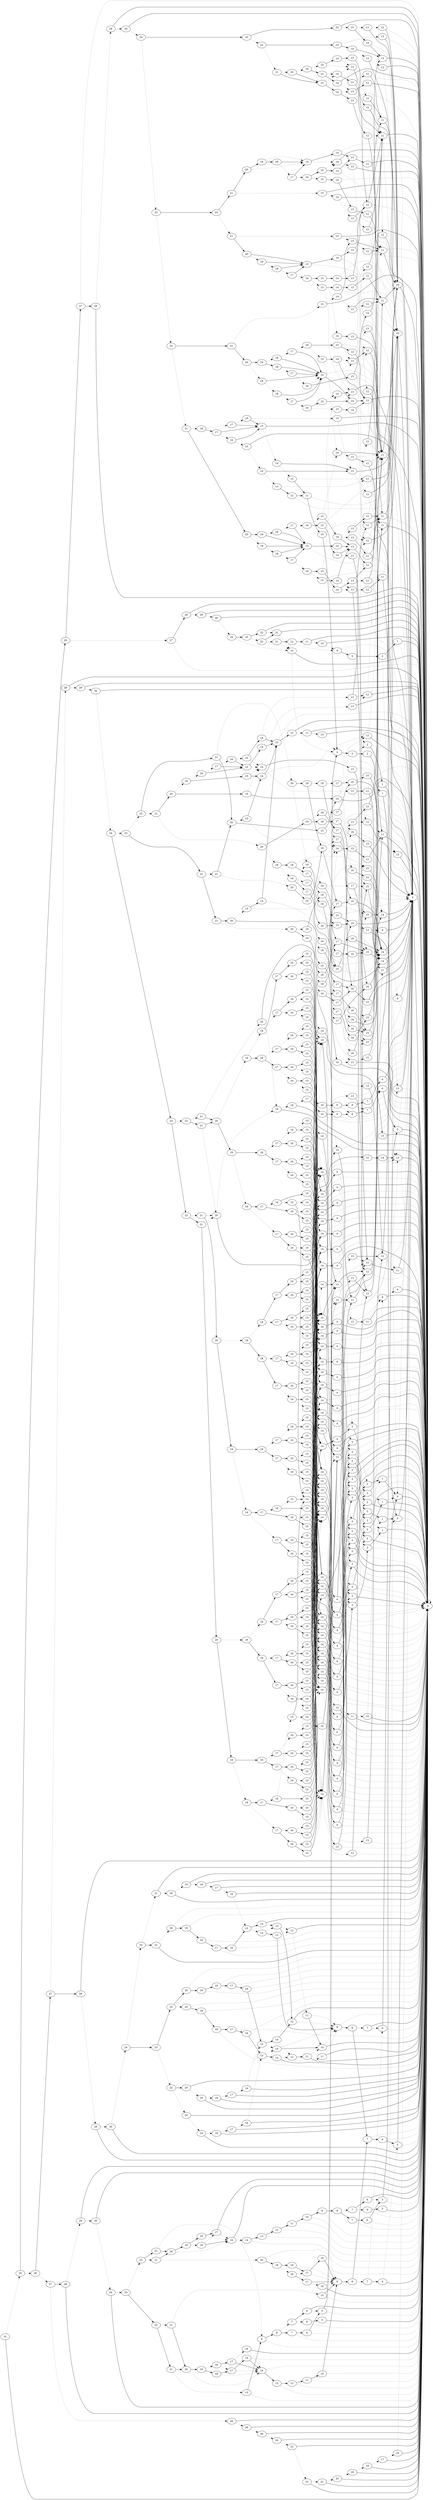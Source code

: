 strict digraph take {
rankdir="LR";
0 [label="0"]
0 -> 0 [style=dotted];
0 -> 0 [style=filled];
1 [label="0"]
1 -> 0 [style=dotted];
1 -> 0 [style=filled];
2 [label="16"]
2 -> 1 [style=dotted];
2 -> 0 [style=filled];
3 [label="17"]
3 -> 2 [style=dotted];
3 -> 0 [style=filled];
4 [label="18"]
4 -> 3 [style=dotted];
4 -> 0 [style=filled];
5 [label="19"]
5 -> 4 [style=dotted];
5 -> 0 [style=filled];
6 [label="20"]
6 -> 5 [style=dotted];
6 -> 0 [style=filled];
7 [label="21"]
7 -> 6 [style=dotted];
7 -> 0 [style=filled];
8 [label="22"]
8 -> 7 [style=dotted];
8 -> 0 [style=filled];
9 [label="23"]
9 -> 8 [style=dotted];
9 -> 0 [style=filled];
10 [label="24"]
10 -> 9 [style=dotted];
10 -> 0 [style=filled];
11 [label="30"]
11 -> 10 [style=dotted];
11 -> 0 [style=filled];
12 [label="29"]
12 -> 11 [style=dotted];
12 -> 0 [style=filled];
13 [label="28"]
13 -> 12 [style=dotted];
13 -> 0 [style=filled];
14 [label="5"]
14 -> 1 [style=dotted];
14 -> 0 [style=filled];
15 [label="6"]
15 -> 0 [style=dotted];
15 -> 14 [style=filled];
16 [label="5"]
16 -> 0 [style=dotted];
16 -> 1 [style=filled];
17 [label="6"]
17 -> 16 [style=dotted];
17 -> 0 [style=filled];
18 [label="7"]
18 -> 15 [style=dotted];
18 -> 17 [style=filled];
19 [label="6"]
19 -> 0 [style=dotted];
19 -> 16 [style=filled];
20 [label="7"]
20 -> 0 [style=dotted];
20 -> 19 [style=filled];
21 [label="8"]
21 -> 18 [style=dotted];
21 -> 20 [style=filled];
22 [label="9"]
22 -> 0 [style=dotted];
22 -> 21 [style=filled];
23 [label="16"]
23 -> 0 [style=dotted];
23 -> 22 [style=filled];
24 [label="17"]
24 -> 22 [style=dotted];
24 -> 23 [style=filled];
25 [label="16"]
25 -> 22 [style=dotted];
25 -> 0 [style=filled];
26 [label="17"]
26 -> 25 [style=dotted];
26 -> 22 [style=filled];
27 [label="18"]
27 -> 24 [style=dotted];
27 -> 26 [style=filled];
28 [label="18"]
28 -> 22 [style=dotted];
28 -> 24 [style=filled];
29 [label="19"]
29 -> 27 [style=dotted];
29 -> 28 [style=filled];
30 [label="20"]
30 -> 22 [style=dotted];
30 -> 29 [style=filled];
31 [label="0"]
31 -> 1 [style=dotted];
31 -> 0 [style=filled];
32 [label="5"]
32 -> 31 [style=dotted];
32 -> 0 [style=filled];
33 [label="6"]
33 -> 0 [style=dotted];
33 -> 32 [style=filled];
34 [label="5"]
34 -> 0 [style=dotted];
34 -> 31 [style=filled];
35 [label="6"]
35 -> 34 [style=dotted];
35 -> 0 [style=filled];
36 [label="7"]
36 -> 33 [style=dotted];
36 -> 35 [style=filled];
37 [label="6"]
37 -> 0 [style=dotted];
37 -> 34 [style=filled];
38 [label="7"]
38 -> 0 [style=dotted];
38 -> 37 [style=filled];
39 [label="8"]
39 -> 36 [style=dotted];
39 -> 38 [style=filled];
40 [label="9"]
40 -> 0 [style=dotted];
40 -> 39 [style=filled];
41 [label="10"]
41 -> 0 [style=dotted];
41 -> 40 [style=filled];
42 [label="11"]
42 -> 0 [style=dotted];
42 -> 41 [style=filled];
43 [label="12"]
43 -> 0 [style=dotted];
43 -> 42 [style=filled];
44 [label="13"]
44 -> 0 [style=dotted];
44 -> 43 [style=filled];
45 [label="14"]
45 -> 0 [style=dotted];
45 -> 44 [style=filled];
46 [label="16"]
46 -> 45 [style=dotted];
46 -> 0 [style=filled];
47 [label="17"]
47 -> 46 [style=dotted];
47 -> 0 [style=filled];
48 [label="18"]
48 -> 47 [style=dotted];
48 -> 46 [style=filled];
49 [label="18"]
49 -> 46 [style=dotted];
49 -> 47 [style=filled];
50 [label="19"]
50 -> 48 [style=dotted];
50 -> 49 [style=filled];
51 [label="20"]
51 -> 46 [style=dotted];
51 -> 50 [style=filled];
52 [label="21"]
52 -> 30 [style=dotted];
52 -> 51 [style=filled];
53 [label="0"]
53 -> 0 [style=dotted];
53 -> 1 [style=filled];
54 [label="1"]
54 -> 1 [style=dotted];
54 -> 53 [style=filled];
55 [label="1"]
55 -> 31 [style=dotted];
55 -> 1 [style=filled];
56 [label="2"]
56 -> 54 [style=dotted];
56 -> 55 [style=filled];
57 [label="2"]
57 -> 1 [style=dotted];
57 -> 54 [style=filled];
58 [label="3"]
58 -> 56 [style=dotted];
58 -> 57 [style=filled];
59 [label="4"]
59 -> 1 [style=dotted];
59 -> 58 [style=filled];
60 [label="5"]
60 -> 59 [style=dotted];
60 -> 0 [style=filled];
61 [label="6"]
61 -> 0 [style=dotted];
61 -> 60 [style=filled];
62 [label="5"]
62 -> 0 [style=dotted];
62 -> 59 [style=filled];
63 [label="6"]
63 -> 62 [style=dotted];
63 -> 0 [style=filled];
64 [label="7"]
64 -> 61 [style=dotted];
64 -> 63 [style=filled];
65 [label="6"]
65 -> 0 [style=dotted];
65 -> 62 [style=filled];
66 [label="7"]
66 -> 0 [style=dotted];
66 -> 65 [style=filled];
67 [label="8"]
67 -> 64 [style=dotted];
67 -> 66 [style=filled];
68 [label="9"]
68 -> 0 [style=dotted];
68 -> 67 [style=filled];
69 [label="21"]
69 -> 68 [style=dotted];
69 -> 51 [style=filled];
70 [label="22"]
70 -> 52 [style=dotted];
70 -> 69 [style=filled];
71 [label="15"]
71 -> 0 [style=dotted];
71 -> 22 [style=filled];
72 [label="10"]
72 -> 0 [style=dotted];
72 -> 22 [style=filled];
73 [label="11"]
73 -> 0 [style=dotted];
73 -> 72 [style=filled];
74 [label="12"]
74 -> 0 [style=dotted];
74 -> 73 [style=filled];
75 [label="13"]
75 -> 0 [style=dotted];
75 -> 74 [style=filled];
76 [label="14"]
76 -> 0 [style=dotted];
76 -> 75 [style=filled];
77 [label="16"]
77 -> 0 [style=dotted];
77 -> 76 [style=filled];
78 [label="17"]
78 -> 76 [style=dotted];
78 -> 77 [style=filled];
79 [label="16"]
79 -> 76 [style=dotted];
79 -> 0 [style=filled];
80 [label="17"]
80 -> 79 [style=dotted];
80 -> 76 [style=filled];
81 [label="18"]
81 -> 78 [style=dotted];
81 -> 80 [style=filled];
82 [label="18"]
82 -> 76 [style=dotted];
82 -> 78 [style=filled];
83 [label="19"]
83 -> 81 [style=dotted];
83 -> 82 [style=filled];
84 [label="20"]
84 -> 76 [style=dotted];
84 -> 83 [style=filled];
85 [label="21"]
85 -> 71 [style=dotted];
85 -> 84 [style=filled];
86 [label="15"]
86 -> 0 [style=dotted];
86 -> 68 [style=filled];
87 [label="21"]
87 -> 86 [style=dotted];
87 -> 84 [style=filled];
88 [label="22"]
88 -> 85 [style=dotted];
88 -> 87 [style=filled];
89 [label="23"]
89 -> 70 [style=dotted];
89 -> 88 [style=filled];
90 [label="24"]
90 -> 89 [style=dotted];
90 -> 0 [style=filled];
91 [label="30"]
91 -> 90 [style=dotted];
91 -> 0 [style=filled];
92 [label="29"]
92 -> 91 [style=dotted];
92 -> 0 [style=filled];
93 [label="28"]
93 -> 92 [style=dotted];
93 -> 0 [style=filled];
94 [label="27"]
94 -> 13 [style=dotted];
94 -> 93 [style=filled];
95 [label="8"]
95 -> 0 [style=dotted];
95 -> 1 [style=filled];
96 [label="9"]
96 -> 95 [style=dotted];
96 -> 1 [style=filled];
97 [label="13"]
97 -> 96 [style=dotted];
97 -> 0 [style=filled];
98 [label="14"]
98 -> 97 [style=dotted];
98 -> 1 [style=filled];
99 [label="15"]
99 -> 1 [style=dotted];
99 -> 98 [style=filled];
100 [label="14"]
100 -> 0 [style=dotted];
100 -> 1 [style=filled];
101 [label="13"]
101 -> 1 [style=dotted];
101 -> 0 [style=filled];
102 [label="14"]
102 -> 101 [style=dotted];
102 -> 1 [style=filled];
103 [label="15"]
103 -> 102 [style=dotted];
103 -> 98 [style=filled];
104 [label="16"]
104 -> 100 [style=dotted];
104 -> 103 [style=filled];
105 [label="17"]
105 -> 99 [style=dotted];
105 -> 104 [style=filled];
106 [label="15"]
106 -> 100 [style=dotted];
106 -> 98 [style=filled];
107 [label="16"]
107 -> 106 [style=dotted];
107 -> 100 [style=filled];
108 [label="17"]
108 -> 107 [style=dotted];
108 -> 106 [style=filled];
109 [label="18"]
109 -> 105 [style=dotted];
109 -> 108 [style=filled];
110 [label="15"]
110 -> 1 [style=dotted];
110 -> 100 [style=filled];
111 [label="16"]
111 -> 100 [style=dotted];
111 -> 106 [style=filled];
112 [label="17"]
112 -> 103 [style=dotted];
112 -> 111 [style=filled];
113 [label="18"]
113 -> 110 [style=dotted];
113 -> 112 [style=filled];
114 [label="19"]
114 -> 109 [style=dotted];
114 -> 113 [style=filled];
115 [label="15"]
115 -> 1 [style=dotted];
115 -> 102 [style=filled];
116 [label="13"]
116 -> 0 [style=dotted];
116 -> 1 [style=filled];
117 [label="14"]
117 -> 116 [style=dotted];
117 -> 1 [style=filled];
118 [label="15"]
118 -> 117 [style=dotted];
118 -> 102 [style=filled];
119 [label="16"]
119 -> 115 [style=dotted];
119 -> 118 [style=filled];
120 [label="15"]
120 -> 102 [style=dotted];
120 -> 100 [style=filled];
121 [label="16"]
121 -> 120 [style=dotted];
121 -> 102 [style=filled];
122 [label="17"]
122 -> 119 [style=dotted];
122 -> 121 [style=filled];
123 [label="15"]
123 -> 100 [style=dotted];
123 -> 102 [style=filled];
124 [label="15"]
124 -> 100 [style=dotted];
124 -> 117 [style=filled];
125 [label="15"]
125 -> 100 [style=dotted];
125 -> 1 [style=filled];
126 [label="16"]
126 -> 124 [style=dotted];
126 -> 125 [style=filled];
127 [label="17"]
127 -> 123 [style=dotted];
127 -> 126 [style=filled];
128 [label="18"]
128 -> 122 [style=dotted];
128 -> 127 [style=filled];
129 [label="15"]
129 -> 1 [style=dotted];
129 -> 117 [style=filled];
130 [label="15"]
130 -> 102 [style=dotted];
130 -> 1 [style=filled];
131 [label="16"]
131 -> 129 [style=dotted];
131 -> 130 [style=filled];
132 [label="17"]
132 -> 1 [style=dotted];
132 -> 131 [style=filled];
133 [label="16"]
133 -> 124 [style=dotted];
133 -> 100 [style=filled];
134 [label="17"]
134 -> 100 [style=dotted];
134 -> 133 [style=filled];
135 [label="18"]
135 -> 132 [style=dotted];
135 -> 134 [style=filled];
136 [label="19"]
136 -> 128 [style=dotted];
136 -> 135 [style=filled];
137 [label="20"]
137 -> 114 [style=dotted];
137 -> 136 [style=filled];
138 [label="11"]
138 -> 1 [style=dotted];
138 -> 0 [style=filled];
139 [label="12"]
139 -> 138 [style=dotted];
139 -> 1 [style=filled];
140 [label="10"]
140 -> 1 [style=dotted];
140 -> 0 [style=filled];
141 [label="11"]
141 -> 140 [style=dotted];
141 -> 1 [style=filled];
142 [label="12"]
142 -> 0 [style=dotted];
142 -> 141 [style=filled];
143 [label="13"]
143 -> 139 [style=dotted];
143 -> 142 [style=filled];
144 [label="12"]
144 -> 1 [style=dotted];
144 -> 0 [style=filled];
145 [label="12"]
145 -> 1 [style=dotted];
145 -> 138 [style=filled];
146 [label="13"]
146 -> 144 [style=dotted];
146 -> 145 [style=filled];
147 [label="14"]
147 -> 143 [style=dotted];
147 -> 146 [style=filled];
148 [label="10"]
148 -> 0 [style=dotted];
148 -> 1 [style=filled];
149 [label="11"]
149 -> 1 [style=dotted];
149 -> 148 [style=filled];
150 [label="12"]
150 -> 149 [style=dotted];
150 -> 0 [style=filled];
151 [label="11"]
151 -> 0 [style=dotted];
151 -> 148 [style=filled];
152 [label="12"]
152 -> 0 [style=dotted];
152 -> 151 [style=filled];
153 [label="13"]
153 -> 150 [style=dotted];
153 -> 152 [style=filled];
154 [label="10"]
154 -> 59 [style=dotted];
154 -> 0 [style=filled];
155 [label="11"]
155 -> 154 [style=dotted];
155 -> 0 [style=filled];
156 [label="12"]
156 -> 155 [style=dotted];
156 -> 0 [style=filled];
157 [label="13"]
157 -> 0 [style=dotted];
157 -> 156 [style=filled];
158 [label="14"]
158 -> 153 [style=dotted];
158 -> 157 [style=filled];
159 [label="15"]
159 -> 147 [style=dotted];
159 -> 158 [style=filled];
160 [label="13"]
160 -> 150 [style=dotted];
160 -> 0 [style=filled];
161 [label="14"]
161 -> 160 [style=dotted];
161 -> 157 [style=filled];
162 [label="15"]
162 -> 147 [style=dotted];
162 -> 161 [style=filled];
163 [label="16"]
163 -> 159 [style=dotted];
163 -> 162 [style=filled];
164 [label="17"]
164 -> 163 [style=dotted];
164 -> 162 [style=filled];
165 [label="18"]
165 -> 164 [style=dotted];
165 -> 162 [style=filled];
166 [label="13"]
166 -> 149 [style=dotted];
166 -> 0 [style=filled];
167 [label="14"]
167 -> 166 [style=dotted];
167 -> 157 [style=filled];
168 [label="15"]
168 -> 147 [style=dotted];
168 -> 167 [style=filled];
169 [label="19"]
169 -> 165 [style=dotted];
169 -> 168 [style=filled];
170 [label="14"]
170 -> 166 [style=dotted];
170 -> 0 [style=filled];
171 [label="15"]
171 -> 147 [style=dotted];
171 -> 170 [style=filled];
172 [label="20"]
172 -> 169 [style=dotted];
172 -> 171 [style=filled];
173 [label="21"]
173 -> 137 [style=dotted];
173 -> 172 [style=filled];
174 [label="16"]
174 -> 100 [style=dotted];
174 -> 102 [style=filled];
175 [label="17"]
175 -> 115 [style=dotted];
175 -> 174 [style=filled];
176 [label="16"]
176 -> 123 [style=dotted];
176 -> 100 [style=filled];
177 [label="17"]
177 -> 176 [style=dotted];
177 -> 123 [style=filled];
178 [label="18"]
178 -> 175 [style=dotted];
178 -> 177 [style=filled];
179 [label="16"]
179 -> 100 [style=dotted];
179 -> 123 [style=filled];
180 [label="17"]
180 -> 102 [style=dotted];
180 -> 179 [style=filled];
181 [label="18"]
181 -> 110 [style=dotted];
181 -> 180 [style=filled];
182 [label="19"]
182 -> 178 [style=dotted];
182 -> 181 [style=filled];
183 [label="15"]
183 -> 117 [style=dotted];
183 -> 1 [style=filled];
184 [label="16"]
184 -> 1 [style=dotted];
184 -> 183 [style=filled];
185 [label="17"]
185 -> 184 [style=dotted];
185 -> 121 [style=filled];
186 [label="18"]
186 -> 185 [style=dotted];
186 -> 127 [style=filled];
187 [label="17"]
187 -> 124 [style=dotted];
187 -> 133 [style=filled];
188 [label="18"]
188 -> 132 [style=dotted];
188 -> 187 [style=filled];
189 [label="19"]
189 -> 186 [style=dotted];
189 -> 188 [style=filled];
190 [label="20"]
190 -> 182 [style=dotted];
190 -> 189 [style=filled];
191 [label="11"]
191 -> 140 [style=dotted];
191 -> 0 [style=filled];
192 [label="12"]
192 -> 0 [style=dotted];
192 -> 191 [style=filled];
193 [label="13"]
193 -> 139 [style=dotted];
193 -> 192 [style=filled];
194 [label="12"]
194 -> 141 [style=dotted];
194 -> 138 [style=filled];
195 [label="13"]
195 -> 144 [style=dotted];
195 -> 194 [style=filled];
196 [label="14"]
196 -> 193 [style=dotted];
196 -> 195 [style=filled];
197 [label="15"]
197 -> 196 [style=dotted];
197 -> 167 [style=filled];
198 [label="15"]
198 -> 196 [style=dotted];
198 -> 170 [style=filled];
199 [label="20"]
199 -> 197 [style=dotted];
199 -> 198 [style=filled];
200 [label="21"]
200 -> 190 [style=dotted];
200 -> 199 [style=filled];
201 [label="22"]
201 -> 173 [style=dotted];
201 -> 200 [style=filled];
202 [label="15"]
202 -> 102 [style=dotted];
202 -> 117 [style=filled];
203 [label="16"]
203 -> 202 [style=dotted];
203 -> 130 [style=filled];
204 [label="17"]
204 -> 184 [style=dotted];
204 -> 203 [style=filled];
205 [label="17"]
205 -> 102 [style=dotted];
205 -> 126 [style=filled];
206 [label="18"]
206 -> 204 [style=dotted];
206 -> 205 [style=filled];
207 [label="19"]
207 -> 206 [style=dotted];
207 -> 188 [style=filled];
208 [label="20"]
208 -> 182 [style=dotted];
208 -> 207 [style=filled];
209 [label="21"]
209 -> 208 [style=dotted];
209 -> 199 [style=filled];
210 [label="16"]
210 -> 102 [style=dotted];
210 -> 115 [style=filled];
211 [label="17"]
211 -> 210 [style=dotted];
211 -> 174 [style=filled];
212 [label="18"]
212 -> 211 [style=dotted];
212 -> 177 [style=filled];
213 [label="19"]
213 -> 212 [style=dotted];
213 -> 181 [style=filled];
214 [label="16"]
214 -> 130 [style=dotted];
214 -> 102 [style=filled];
215 [label="17"]
215 -> 214 [style=dotted];
215 -> 126 [style=filled];
216 [label="18"]
216 -> 204 [style=dotted];
216 -> 215 [style=filled];
217 [label="16"]
217 -> 129 [style=dotted];
217 -> 202 [style=filled];
218 [label="17"]
218 -> 129 [style=dotted];
218 -> 217 [style=filled];
219 [label="18"]
219 -> 218 [style=dotted];
219 -> 187 [style=filled];
220 [label="19"]
220 -> 216 [style=dotted];
220 -> 219 [style=filled];
221 [label="20"]
221 -> 213 [style=dotted];
221 -> 220 [style=filled];
222 [label="12"]
222 -> 0 [style=dotted];
222 -> 149 [style=filled];
223 [label="13"]
223 -> 222 [style=dotted];
223 -> 0 [style=filled];
224 [label="14"]
224 -> 223 [style=dotted];
224 -> 157 [style=filled];
225 [label="15"]
225 -> 196 [style=dotted];
225 -> 224 [style=filled];
226 [label="14"]
226 -> 223 [style=dotted];
226 -> 0 [style=filled];
227 [label="15"]
227 -> 196 [style=dotted];
227 -> 226 [style=filled];
228 [label="20"]
228 -> 225 [style=dotted];
228 -> 227 [style=filled];
229 [label="21"]
229 -> 221 [style=dotted];
229 -> 228 [style=filled];
230 [label="22"]
230 -> 209 [style=dotted];
230 -> 229 [style=filled];
231 [label="23"]
231 -> 201 [style=dotted];
231 -> 230 [style=filled];
232 [label="6"]
232 -> 1 [style=dotted];
232 -> 14 [style=filled];
233 [label="7"]
233 -> 1 [style=dotted];
233 -> 232 [style=filled];
234 [label="8"]
234 -> 1 [style=dotted];
234 -> 233 [style=filled];
235 [label="9"]
235 -> 1 [style=dotted];
235 -> 234 [style=filled];
236 [label="6"]
236 -> 14 [style=dotted];
236 -> 1 [style=filled];
237 [label="7"]
237 -> 232 [style=dotted];
237 -> 236 [style=filled];
238 [label="8"]
238 -> 233 [style=dotted];
238 -> 237 [style=filled];
239 [label="9"]
239 -> 234 [style=dotted];
239 -> 238 [style=filled];
240 [label="10"]
240 -> 235 [style=dotted];
240 -> 239 [style=filled];
241 [label="10"]
241 -> 1 [style=dotted];
241 -> 235 [style=filled];
242 [label="17"]
242 -> 240 [style=dotted];
242 -> 241 [style=filled];
243 [label="18"]
243 -> 242 [style=dotted];
243 -> 0 [style=filled];
244 [label="19"]
244 -> 243 [style=dotted];
244 -> 0 [style=filled];
245 [label="15"]
245 -> 101 [style=dotted];
245 -> 0 [style=filled];
246 [label="20"]
246 -> 244 [style=dotted];
246 -> 245 [style=filled];
247 [label="11"]
247 -> 0 [style=dotted];
247 -> 1 [style=filled];
248 [label="12"]
248 -> 247 [style=dotted];
248 -> 140 [style=filled];
249 [label="13"]
249 -> 1 [style=dotted];
249 -> 248 [style=filled];
250 [label="4"]
250 -> 1 [style=dotted];
250 -> 0 [style=filled];
251 [label="9"]
251 -> 250 [style=dotted];
251 -> 0 [style=filled];
252 [label="11"]
252 -> 251 [style=dotted];
252 -> 0 [style=filled];
253 [label="12"]
253 -> 251 [style=dotted];
253 -> 252 [style=filled];
254 [label="13"]
254 -> 253 [style=dotted];
254 -> 145 [style=filled];
255 [label="14"]
255 -> 249 [style=dotted];
255 -> 254 [style=filled];
256 [label="1"]
256 -> 31 [style=dotted];
256 -> 0 [style=filled];
257 [label="2"]
257 -> 256 [style=dotted];
257 -> 0 [style=filled];
258 [label="3"]
258 -> 257 [style=dotted];
258 -> 0 [style=filled];
259 [label="4"]
259 -> 258 [style=dotted];
259 -> 0 [style=filled];
260 [label="14"]
260 -> 101 [style=dotted];
260 -> 259 [style=filled];
261 [label="15"]
261 -> 255 [style=dotted];
261 -> 260 [style=filled];
262 [label="12"]
262 -> 141 [style=dotted];
262 -> 191 [style=filled];
263 [label="13"]
263 -> 1 [style=dotted];
263 -> 262 [style=filled];
264 [label="14"]
264 -> 263 [style=dotted];
264 -> 254 [style=filled];
265 [label="1"]
265 -> 53 [style=dotted];
265 -> 0 [style=filled];
266 [label="2"]
266 -> 265 [style=dotted];
266 -> 0 [style=filled];
267 [label="3"]
267 -> 266 [style=dotted];
267 -> 0 [style=filled];
268 [label="4"]
268 -> 267 [style=dotted];
268 -> 0 [style=filled];
269 [label="14"]
269 -> 0 [style=dotted];
269 -> 268 [style=filled];
270 [label="15"]
270 -> 264 [style=dotted];
270 -> 269 [style=filled];
271 [label="16"]
271 -> 261 [style=dotted];
271 -> 270 [style=filled];
272 [label="1"]
272 -> 0 [style=dotted];
272 -> 31 [style=filled];
273 [label="2"]
273 -> 272 [style=dotted];
273 -> 0 [style=filled];
274 [label="3"]
274 -> 273 [style=dotted];
274 -> 0 [style=filled];
275 [label="4"]
275 -> 274 [style=dotted];
275 -> 0 [style=filled];
276 [label="14"]
276 -> 0 [style=dotted];
276 -> 275 [style=filled];
277 [label="15"]
277 -> 264 [style=dotted];
277 -> 276 [style=filled];
278 [label="1"]
278 -> 0 [style=dotted];
278 -> 53 [style=filled];
279 [label="2"]
279 -> 278 [style=dotted];
279 -> 0 [style=filled];
280 [label="3"]
280 -> 279 [style=dotted];
280 -> 0 [style=filled];
281 [label="4"]
281 -> 280 [style=dotted];
281 -> 0 [style=filled];
282 [label="14"]
282 -> 0 [style=dotted];
282 -> 281 [style=filled];
283 [label="15"]
283 -> 264 [style=dotted];
283 -> 282 [style=filled];
284 [label="16"]
284 -> 277 [style=dotted];
284 -> 283 [style=filled];
285 [label="17"]
285 -> 271 [style=dotted];
285 -> 284 [style=filled];
286 [label="2"]
286 -> 0 [style=dotted];
286 -> 256 [style=filled];
287 [label="3"]
287 -> 286 [style=dotted];
287 -> 0 [style=filled];
288 [label="4"]
288 -> 287 [style=dotted];
288 -> 0 [style=filled];
289 [label="14"]
289 -> 0 [style=dotted];
289 -> 288 [style=filled];
290 [label="15"]
290 -> 264 [style=dotted];
290 -> 289 [style=filled];
291 [label="2"]
291 -> 0 [style=dotted];
291 -> 265 [style=filled];
292 [label="3"]
292 -> 291 [style=dotted];
292 -> 0 [style=filled];
293 [label="4"]
293 -> 292 [style=dotted];
293 -> 0 [style=filled];
294 [label="14"]
294 -> 0 [style=dotted];
294 -> 293 [style=filled];
295 [label="15"]
295 -> 264 [style=dotted];
295 -> 294 [style=filled];
296 [label="16"]
296 -> 290 [style=dotted];
296 -> 295 [style=filled];
297 [label="2"]
297 -> 0 [style=dotted];
297 -> 272 [style=filled];
298 [label="3"]
298 -> 297 [style=dotted];
298 -> 0 [style=filled];
299 [label="4"]
299 -> 298 [style=dotted];
299 -> 0 [style=filled];
300 [label="14"]
300 -> 0 [style=dotted];
300 -> 299 [style=filled];
301 [label="15"]
301 -> 264 [style=dotted];
301 -> 300 [style=filled];
302 [label="2"]
302 -> 0 [style=dotted];
302 -> 278 [style=filled];
303 [label="3"]
303 -> 302 [style=dotted];
303 -> 0 [style=filled];
304 [label="4"]
304 -> 303 [style=dotted];
304 -> 0 [style=filled];
305 [label="14"]
305 -> 101 [style=dotted];
305 -> 304 [style=filled];
306 [label="15"]
306 -> 264 [style=dotted];
306 -> 305 [style=filled];
307 [label="16"]
307 -> 301 [style=dotted];
307 -> 306 [style=filled];
308 [label="17"]
308 -> 296 [style=dotted];
308 -> 307 [style=filled];
309 [label="18"]
309 -> 285 [style=dotted];
309 -> 308 [style=filled];
310 [label="3"]
310 -> 0 [style=dotted];
310 -> 257 [style=filled];
311 [label="4"]
311 -> 310 [style=dotted];
311 -> 0 [style=filled];
312 [label="14"]
312 -> 116 [style=dotted];
312 -> 311 [style=filled];
313 [label="15"]
313 -> 264 [style=dotted];
313 -> 312 [style=filled];
314 [label="3"]
314 -> 0 [style=dotted];
314 -> 266 [style=filled];
315 [label="4"]
315 -> 314 [style=dotted];
315 -> 0 [style=filled];
316 [label="14"]
316 -> 0 [style=dotted];
316 -> 315 [style=filled];
317 [label="15"]
317 -> 264 [style=dotted];
317 -> 316 [style=filled];
318 [label="16"]
318 -> 313 [style=dotted];
318 -> 317 [style=filled];
319 [label="3"]
319 -> 0 [style=dotted];
319 -> 273 [style=filled];
320 [label="4"]
320 -> 319 [style=dotted];
320 -> 0 [style=filled];
321 [label="14"]
321 -> 0 [style=dotted];
321 -> 320 [style=filled];
322 [label="15"]
322 -> 264 [style=dotted];
322 -> 321 [style=filled];
323 [label="3"]
323 -> 0 [style=dotted];
323 -> 279 [style=filled];
324 [label="4"]
324 -> 323 [style=dotted];
324 -> 0 [style=filled];
325 [label="14"]
325 -> 0 [style=dotted];
325 -> 324 [style=filled];
326 [label="15"]
326 -> 264 [style=dotted];
326 -> 325 [style=filled];
327 [label="16"]
327 -> 322 [style=dotted];
327 -> 326 [style=filled];
328 [label="17"]
328 -> 318 [style=dotted];
328 -> 327 [style=filled];
329 [label="3"]
329 -> 0 [style=dotted];
329 -> 286 [style=filled];
330 [label="4"]
330 -> 329 [style=dotted];
330 -> 0 [style=filled];
331 [label="14"]
331 -> 0 [style=dotted];
331 -> 330 [style=filled];
332 [label="15"]
332 -> 264 [style=dotted];
332 -> 331 [style=filled];
333 [label="3"]
333 -> 0 [style=dotted];
333 -> 291 [style=filled];
334 [label="4"]
334 -> 333 [style=dotted];
334 -> 0 [style=filled];
335 [label="14"]
335 -> 0 [style=dotted];
335 -> 334 [style=filled];
336 [label="15"]
336 -> 264 [style=dotted];
336 -> 335 [style=filled];
337 [label="16"]
337 -> 332 [style=dotted];
337 -> 336 [style=filled];
338 [label="3"]
338 -> 0 [style=dotted];
338 -> 297 [style=filled];
339 [label="4"]
339 -> 338 [style=dotted];
339 -> 0 [style=filled];
340 [label="14"]
340 -> 0 [style=dotted];
340 -> 339 [style=filled];
341 [label="15"]
341 -> 264 [style=dotted];
341 -> 340 [style=filled];
342 [label="3"]
342 -> 0 [style=dotted];
342 -> 302 [style=filled];
343 [label="4"]
343 -> 342 [style=dotted];
343 -> 0 [style=filled];
344 [label="14"]
344 -> 0 [style=dotted];
344 -> 343 [style=filled];
345 [label="15"]
345 -> 264 [style=dotted];
345 -> 344 [style=filled];
346 [label="16"]
346 -> 341 [style=dotted];
346 -> 345 [style=filled];
347 [label="17"]
347 -> 337 [style=dotted];
347 -> 346 [style=filled];
348 [label="18"]
348 -> 328 [style=dotted];
348 -> 347 [style=filled];
349 [label="19"]
349 -> 309 [style=dotted];
349 -> 348 [style=filled];
350 [label="13"]
350 -> 0 [style=dotted];
350 -> 145 [style=filled];
351 [label="14"]
351 -> 263 [style=dotted];
351 -> 350 [style=filled];
352 [label="4"]
352 -> 0 [style=dotted];
352 -> 258 [style=filled];
353 [label="14"]
353 -> 0 [style=dotted];
353 -> 352 [style=filled];
354 [label="15"]
354 -> 351 [style=dotted];
354 -> 353 [style=filled];
355 [label="4"]
355 -> 0 [style=dotted];
355 -> 267 [style=filled];
356 [label="14"]
356 -> 0 [style=dotted];
356 -> 355 [style=filled];
357 [label="15"]
357 -> 351 [style=dotted];
357 -> 356 [style=filled];
358 [label="16"]
358 -> 354 [style=dotted];
358 -> 357 [style=filled];
359 [label="4"]
359 -> 0 [style=dotted];
359 -> 274 [style=filled];
360 [label="14"]
360 -> 0 [style=dotted];
360 -> 359 [style=filled];
361 [label="15"]
361 -> 351 [style=dotted];
361 -> 360 [style=filled];
362 [label="4"]
362 -> 0 [style=dotted];
362 -> 280 [style=filled];
363 [label="14"]
363 -> 0 [style=dotted];
363 -> 362 [style=filled];
364 [label="15"]
364 -> 351 [style=dotted];
364 -> 363 [style=filled];
365 [label="16"]
365 -> 361 [style=dotted];
365 -> 364 [style=filled];
366 [label="17"]
366 -> 358 [style=dotted];
366 -> 365 [style=filled];
367 [label="10"]
367 -> 251 [style=dotted];
367 -> 0 [style=filled];
368 [label="11"]
368 -> 367 [style=dotted];
368 -> 0 [style=filled];
369 [label="12"]
369 -> 368 [style=dotted];
369 -> 0 [style=filled];
370 [label="13"]
370 -> 369 [style=dotted];
370 -> 145 [style=filled];
371 [label="14"]
371 -> 263 [style=dotted];
371 -> 370 [style=filled];
372 [label="4"]
372 -> 0 [style=dotted];
372 -> 287 [style=filled];
373 [label="14"]
373 -> 0 [style=dotted];
373 -> 372 [style=filled];
374 [label="15"]
374 -> 371 [style=dotted];
374 -> 373 [style=filled];
375 [label="4"]
375 -> 0 [style=dotted];
375 -> 292 [style=filled];
376 [label="14"]
376 -> 0 [style=dotted];
376 -> 375 [style=filled];
377 [label="15"]
377 -> 351 [style=dotted];
377 -> 376 [style=filled];
378 [label="16"]
378 -> 374 [style=dotted];
378 -> 377 [style=filled];
379 [label="4"]
379 -> 0 [style=dotted];
379 -> 298 [style=filled];
380 [label="14"]
380 -> 0 [style=dotted];
380 -> 379 [style=filled];
381 [label="15"]
381 -> 351 [style=dotted];
381 -> 380 [style=filled];
382 [label="4"]
382 -> 0 [style=dotted];
382 -> 303 [style=filled];
383 [label="14"]
383 -> 0 [style=dotted];
383 -> 382 [style=filled];
384 [label="15"]
384 -> 351 [style=dotted];
384 -> 383 [style=filled];
385 [label="16"]
385 -> 381 [style=dotted];
385 -> 384 [style=filled];
386 [label="17"]
386 -> 378 [style=dotted];
386 -> 385 [style=filled];
387 [label="18"]
387 -> 366 [style=dotted];
387 -> 386 [style=filled];
388 [label="12"]
388 -> 141 [style=dotted];
388 -> 140 [style=filled];
389 [label="13"]
389 -> 1 [style=dotted];
389 -> 388 [style=filled];
390 [label="14"]
390 -> 389 [style=dotted];
390 -> 350 [style=filled];
391 [label="4"]
391 -> 0 [style=dotted];
391 -> 310 [style=filled];
392 [label="14"]
392 -> 0 [style=dotted];
392 -> 391 [style=filled];
393 [label="15"]
393 -> 390 [style=dotted];
393 -> 392 [style=filled];
394 [label="4"]
394 -> 0 [style=dotted];
394 -> 314 [style=filled];
395 [label="14"]
395 -> 0 [style=dotted];
395 -> 394 [style=filled];
396 [label="15"]
396 -> 351 [style=dotted];
396 -> 395 [style=filled];
397 [label="16"]
397 -> 393 [style=dotted];
397 -> 396 [style=filled];
398 [label="4"]
398 -> 0 [style=dotted];
398 -> 319 [style=filled];
399 [label="14"]
399 -> 0 [style=dotted];
399 -> 398 [style=filled];
400 [label="15"]
400 -> 351 [style=dotted];
400 -> 399 [style=filled];
401 [label="4"]
401 -> 0 [style=dotted];
401 -> 323 [style=filled];
402 [label="14"]
402 -> 0 [style=dotted];
402 -> 401 [style=filled];
403 [label="15"]
403 -> 351 [style=dotted];
403 -> 402 [style=filled];
404 [label="16"]
404 -> 400 [style=dotted];
404 -> 403 [style=filled];
405 [label="17"]
405 -> 397 [style=dotted];
405 -> 404 [style=filled];
406 [label="4"]
406 -> 0 [style=dotted];
406 -> 329 [style=filled];
407 [label="14"]
407 -> 0 [style=dotted];
407 -> 406 [style=filled];
408 [label="15"]
408 -> 351 [style=dotted];
408 -> 407 [style=filled];
409 [label="4"]
409 -> 0 [style=dotted];
409 -> 333 [style=filled];
410 [label="14"]
410 -> 0 [style=dotted];
410 -> 409 [style=filled];
411 [label="15"]
411 -> 351 [style=dotted];
411 -> 410 [style=filled];
412 [label="16"]
412 -> 408 [style=dotted];
412 -> 411 [style=filled];
413 [label="4"]
413 -> 0 [style=dotted];
413 -> 338 [style=filled];
414 [label="14"]
414 -> 0 [style=dotted];
414 -> 413 [style=filled];
415 [label="15"]
415 -> 351 [style=dotted];
415 -> 414 [style=filled];
416 [label="4"]
416 -> 0 [style=dotted];
416 -> 342 [style=filled];
417 [label="14"]
417 -> 0 [style=dotted];
417 -> 416 [style=filled];
418 [label="15"]
418 -> 351 [style=dotted];
418 -> 417 [style=filled];
419 [label="16"]
419 -> 415 [style=dotted];
419 -> 418 [style=filled];
420 [label="17"]
420 -> 412 [style=dotted];
420 -> 419 [style=filled];
421 [label="18"]
421 -> 405 [style=dotted];
421 -> 420 [style=filled];
422 [label="19"]
422 -> 387 [style=dotted];
422 -> 421 [style=filled];
423 [label="20"]
423 -> 349 [style=dotted];
423 -> 422 [style=filled];
424 [label="21"]
424 -> 246 [style=dotted];
424 -> 423 [style=filled];
425 [label="14"]
425 -> 0 [style=dotted];
425 -> 101 [style=filled];
426 [label="15"]
426 -> 1 [style=dotted];
426 -> 425 [style=filled];
427 [label="20"]
427 -> 244 [style=dotted];
427 -> 426 [style=filled];
428 [label="21"]
428 -> 427 [style=dotted];
428 -> 423 [style=filled];
429 [label="22"]
429 -> 424 [style=dotted];
429 -> 428 [style=filled];
430 [label="12"]
430 -> 1 [style=dotted];
430 -> 247 [style=filled];
431 [label="13"]
431 -> 430 [style=dotted];
431 -> 248 [style=filled];
432 [label="14"]
432 -> 431 [style=dotted];
432 -> 254 [style=filled];
433 [label="15"]
433 -> 432 [style=dotted];
433 -> 260 [style=filled];
434 [label="13"]
434 -> 430 [style=dotted];
434 -> 262 [style=filled];
435 [label="14"]
435 -> 434 [style=dotted];
435 -> 254 [style=filled];
436 [label="15"]
436 -> 435 [style=dotted];
436 -> 269 [style=filled];
437 [label="16"]
437 -> 433 [style=dotted];
437 -> 436 [style=filled];
438 [label="15"]
438 -> 435 [style=dotted];
438 -> 276 [style=filled];
439 [label="15"]
439 -> 435 [style=dotted];
439 -> 282 [style=filled];
440 [label="16"]
440 -> 438 [style=dotted];
440 -> 439 [style=filled];
441 [label="17"]
441 -> 437 [style=dotted];
441 -> 440 [style=filled];
442 [label="15"]
442 -> 435 [style=dotted];
442 -> 289 [style=filled];
443 [label="15"]
443 -> 435 [style=dotted];
443 -> 294 [style=filled];
444 [label="16"]
444 -> 442 [style=dotted];
444 -> 443 [style=filled];
445 [label="15"]
445 -> 435 [style=dotted];
445 -> 300 [style=filled];
446 [label="15"]
446 -> 435 [style=dotted];
446 -> 305 [style=filled];
447 [label="16"]
447 -> 445 [style=dotted];
447 -> 446 [style=filled];
448 [label="17"]
448 -> 444 [style=dotted];
448 -> 447 [style=filled];
449 [label="18"]
449 -> 441 [style=dotted];
449 -> 448 [style=filled];
450 [label="15"]
450 -> 435 [style=dotted];
450 -> 312 [style=filled];
451 [label="15"]
451 -> 435 [style=dotted];
451 -> 316 [style=filled];
452 [label="16"]
452 -> 450 [style=dotted];
452 -> 451 [style=filled];
453 [label="15"]
453 -> 435 [style=dotted];
453 -> 321 [style=filled];
454 [label="15"]
454 -> 435 [style=dotted];
454 -> 325 [style=filled];
455 [label="16"]
455 -> 453 [style=dotted];
455 -> 454 [style=filled];
456 [label="17"]
456 -> 452 [style=dotted];
456 -> 455 [style=filled];
457 [label="15"]
457 -> 435 [style=dotted];
457 -> 331 [style=filled];
458 [label="15"]
458 -> 435 [style=dotted];
458 -> 335 [style=filled];
459 [label="16"]
459 -> 457 [style=dotted];
459 -> 458 [style=filled];
460 [label="15"]
460 -> 435 [style=dotted];
460 -> 340 [style=filled];
461 [label="15"]
461 -> 435 [style=dotted];
461 -> 344 [style=filled];
462 [label="16"]
462 -> 460 [style=dotted];
462 -> 461 [style=filled];
463 [label="17"]
463 -> 459 [style=dotted];
463 -> 462 [style=filled];
464 [label="18"]
464 -> 456 [style=dotted];
464 -> 463 [style=filled];
465 [label="19"]
465 -> 449 [style=dotted];
465 -> 464 [style=filled];
466 [label="14"]
466 -> 434 [style=dotted];
466 -> 350 [style=filled];
467 [label="15"]
467 -> 466 [style=dotted];
467 -> 353 [style=filled];
468 [label="15"]
468 -> 466 [style=dotted];
468 -> 356 [style=filled];
469 [label="16"]
469 -> 467 [style=dotted];
469 -> 468 [style=filled];
470 [label="15"]
470 -> 466 [style=dotted];
470 -> 360 [style=filled];
471 [label="15"]
471 -> 466 [style=dotted];
471 -> 363 [style=filled];
472 [label="16"]
472 -> 470 [style=dotted];
472 -> 471 [style=filled];
473 [label="17"]
473 -> 469 [style=dotted];
473 -> 472 [style=filled];
474 [label="14"]
474 -> 434 [style=dotted];
474 -> 370 [style=filled];
475 [label="15"]
475 -> 474 [style=dotted];
475 -> 373 [style=filled];
476 [label="15"]
476 -> 466 [style=dotted];
476 -> 376 [style=filled];
477 [label="16"]
477 -> 475 [style=dotted];
477 -> 476 [style=filled];
478 [label="15"]
478 -> 466 [style=dotted];
478 -> 380 [style=filled];
479 [label="15"]
479 -> 466 [style=dotted];
479 -> 383 [style=filled];
480 [label="16"]
480 -> 478 [style=dotted];
480 -> 479 [style=filled];
481 [label="17"]
481 -> 477 [style=dotted];
481 -> 480 [style=filled];
482 [label="18"]
482 -> 473 [style=dotted];
482 -> 481 [style=filled];
483 [label="13"]
483 -> 430 [style=dotted];
483 -> 388 [style=filled];
484 [label="14"]
484 -> 483 [style=dotted];
484 -> 350 [style=filled];
485 [label="15"]
485 -> 484 [style=dotted];
485 -> 392 [style=filled];
486 [label="15"]
486 -> 466 [style=dotted];
486 -> 395 [style=filled];
487 [label="16"]
487 -> 485 [style=dotted];
487 -> 486 [style=filled];
488 [label="15"]
488 -> 466 [style=dotted];
488 -> 399 [style=filled];
489 [label="15"]
489 -> 466 [style=dotted];
489 -> 402 [style=filled];
490 [label="16"]
490 -> 488 [style=dotted];
490 -> 489 [style=filled];
491 [label="17"]
491 -> 487 [style=dotted];
491 -> 490 [style=filled];
492 [label="15"]
492 -> 466 [style=dotted];
492 -> 407 [style=filled];
493 [label="15"]
493 -> 466 [style=dotted];
493 -> 410 [style=filled];
494 [label="16"]
494 -> 492 [style=dotted];
494 -> 493 [style=filled];
495 [label="15"]
495 -> 466 [style=dotted];
495 -> 414 [style=filled];
496 [label="15"]
496 -> 466 [style=dotted];
496 -> 417 [style=filled];
497 [label="16"]
497 -> 495 [style=dotted];
497 -> 496 [style=filled];
498 [label="17"]
498 -> 494 [style=dotted];
498 -> 497 [style=filled];
499 [label="18"]
499 -> 491 [style=dotted];
499 -> 498 [style=filled];
500 [label="19"]
500 -> 482 [style=dotted];
500 -> 499 [style=filled];
501 [label="20"]
501 -> 465 [style=dotted];
501 -> 500 [style=filled];
502 [label="21"]
502 -> 427 [style=dotted];
502 -> 501 [style=filled];
503 [label="13"]
503 -> 0 [style=dotted];
503 -> 248 [style=filled];
504 [label="14"]
504 -> 503 [style=dotted];
504 -> 254 [style=filled];
505 [label="15"]
505 -> 504 [style=dotted];
505 -> 260 [style=filled];
506 [label="13"]
506 -> 0 [style=dotted];
506 -> 262 [style=filled];
507 [label="14"]
507 -> 506 [style=dotted];
507 -> 254 [style=filled];
508 [label="15"]
508 -> 507 [style=dotted];
508 -> 269 [style=filled];
509 [label="16"]
509 -> 505 [style=dotted];
509 -> 508 [style=filled];
510 [label="15"]
510 -> 507 [style=dotted];
510 -> 276 [style=filled];
511 [label="15"]
511 -> 507 [style=dotted];
511 -> 282 [style=filled];
512 [label="16"]
512 -> 510 [style=dotted];
512 -> 511 [style=filled];
513 [label="17"]
513 -> 509 [style=dotted];
513 -> 512 [style=filled];
514 [label="15"]
514 -> 507 [style=dotted];
514 -> 289 [style=filled];
515 [label="15"]
515 -> 507 [style=dotted];
515 -> 294 [style=filled];
516 [label="16"]
516 -> 514 [style=dotted];
516 -> 515 [style=filled];
517 [label="15"]
517 -> 507 [style=dotted];
517 -> 300 [style=filled];
518 [label="15"]
518 -> 507 [style=dotted];
518 -> 305 [style=filled];
519 [label="16"]
519 -> 517 [style=dotted];
519 -> 518 [style=filled];
520 [label="17"]
520 -> 516 [style=dotted];
520 -> 519 [style=filled];
521 [label="18"]
521 -> 513 [style=dotted];
521 -> 520 [style=filled];
522 [label="15"]
522 -> 507 [style=dotted];
522 -> 312 [style=filled];
523 [label="15"]
523 -> 507 [style=dotted];
523 -> 316 [style=filled];
524 [label="16"]
524 -> 522 [style=dotted];
524 -> 523 [style=filled];
525 [label="15"]
525 -> 507 [style=dotted];
525 -> 321 [style=filled];
526 [label="15"]
526 -> 507 [style=dotted];
526 -> 325 [style=filled];
527 [label="16"]
527 -> 525 [style=dotted];
527 -> 526 [style=filled];
528 [label="17"]
528 -> 524 [style=dotted];
528 -> 527 [style=filled];
529 [label="15"]
529 -> 507 [style=dotted];
529 -> 331 [style=filled];
530 [label="15"]
530 -> 507 [style=dotted];
530 -> 335 [style=filled];
531 [label="16"]
531 -> 529 [style=dotted];
531 -> 530 [style=filled];
532 [label="15"]
532 -> 507 [style=dotted];
532 -> 340 [style=filled];
533 [label="15"]
533 -> 507 [style=dotted];
533 -> 344 [style=filled];
534 [label="16"]
534 -> 532 [style=dotted];
534 -> 533 [style=filled];
535 [label="17"]
535 -> 531 [style=dotted];
535 -> 534 [style=filled];
536 [label="18"]
536 -> 528 [style=dotted];
536 -> 535 [style=filled];
537 [label="19"]
537 -> 521 [style=dotted];
537 -> 536 [style=filled];
538 [label="14"]
538 -> 506 [style=dotted];
538 -> 350 [style=filled];
539 [label="15"]
539 -> 538 [style=dotted];
539 -> 353 [style=filled];
540 [label="15"]
540 -> 538 [style=dotted];
540 -> 356 [style=filled];
541 [label="16"]
541 -> 539 [style=dotted];
541 -> 540 [style=filled];
542 [label="15"]
542 -> 538 [style=dotted];
542 -> 360 [style=filled];
543 [label="15"]
543 -> 538 [style=dotted];
543 -> 363 [style=filled];
544 [label="16"]
544 -> 542 [style=dotted];
544 -> 543 [style=filled];
545 [label="17"]
545 -> 541 [style=dotted];
545 -> 544 [style=filled];
546 [label="14"]
546 -> 506 [style=dotted];
546 -> 370 [style=filled];
547 [label="15"]
547 -> 546 [style=dotted];
547 -> 373 [style=filled];
548 [label="15"]
548 -> 538 [style=dotted];
548 -> 376 [style=filled];
549 [label="16"]
549 -> 547 [style=dotted];
549 -> 548 [style=filled];
550 [label="15"]
550 -> 538 [style=dotted];
550 -> 380 [style=filled];
551 [label="15"]
551 -> 538 [style=dotted];
551 -> 383 [style=filled];
552 [label="16"]
552 -> 550 [style=dotted];
552 -> 551 [style=filled];
553 [label="17"]
553 -> 549 [style=dotted];
553 -> 552 [style=filled];
554 [label="18"]
554 -> 545 [style=dotted];
554 -> 553 [style=filled];
555 [label="13"]
555 -> 0 [style=dotted];
555 -> 388 [style=filled];
556 [label="14"]
556 -> 555 [style=dotted];
556 -> 350 [style=filled];
557 [label="15"]
557 -> 556 [style=dotted];
557 -> 392 [style=filled];
558 [label="15"]
558 -> 538 [style=dotted];
558 -> 395 [style=filled];
559 [label="16"]
559 -> 557 [style=dotted];
559 -> 558 [style=filled];
560 [label="15"]
560 -> 538 [style=dotted];
560 -> 399 [style=filled];
561 [label="15"]
561 -> 538 [style=dotted];
561 -> 402 [style=filled];
562 [label="16"]
562 -> 560 [style=dotted];
562 -> 561 [style=filled];
563 [label="17"]
563 -> 559 [style=dotted];
563 -> 562 [style=filled];
564 [label="15"]
564 -> 538 [style=dotted];
564 -> 407 [style=filled];
565 [label="15"]
565 -> 538 [style=dotted];
565 -> 410 [style=filled];
566 [label="16"]
566 -> 564 [style=dotted];
566 -> 565 [style=filled];
567 [label="15"]
567 -> 538 [style=dotted];
567 -> 414 [style=filled];
568 [label="15"]
568 -> 538 [style=dotted];
568 -> 417 [style=filled];
569 [label="16"]
569 -> 567 [style=dotted];
569 -> 568 [style=filled];
570 [label="17"]
570 -> 566 [style=dotted];
570 -> 569 [style=filled];
571 [label="18"]
571 -> 563 [style=dotted];
571 -> 570 [style=filled];
572 [label="19"]
572 -> 554 [style=dotted];
572 -> 571 [style=filled];
573 [label="20"]
573 -> 537 [style=dotted];
573 -> 572 [style=filled];
574 [label="21"]
574 -> 427 [style=dotted];
574 -> 573 [style=filled];
575 [label="22"]
575 -> 502 [style=dotted];
575 -> 574 [style=filled];
576 [label="23"]
576 -> 429 [style=dotted];
576 -> 575 [style=filled];
577 [label="24"]
577 -> 231 [style=dotted];
577 -> 576 [style=filled];
578 [label="30"]
578 -> 577 [style=dotted];
578 -> 0 [style=filled];
579 [label="29"]
579 -> 578 [style=dotted];
579 -> 0 [style=filled];
580 [label="28"]
580 -> 579 [style=dotted];
580 -> 0 [style=filled];
581 [label="7"]
581 -> 15 [style=dotted];
581 -> 0 [style=filled];
582 [label="8"]
582 -> 581 [style=dotted];
582 -> 20 [style=filled];
583 [label="9"]
583 -> 0 [style=dotted];
583 -> 582 [style=filled];
584 [label="10"]
584 -> 583 [style=dotted];
584 -> 0 [style=filled];
585 [label="11"]
585 -> 583 [style=dotted];
585 -> 584 [style=filled];
586 [label="12"]
586 -> 585 [style=dotted];
586 -> 0 [style=filled];
587 [label="12"]
587 -> 583 [style=dotted];
587 -> 0 [style=filled];
588 [label="13"]
588 -> 586 [style=dotted];
588 -> 587 [style=filled];
589 [label="13"]
589 -> 586 [style=dotted];
589 -> 583 [style=filled];
590 [label="14"]
590 -> 588 [style=dotted];
590 -> 589 [style=filled];
591 [label="14"]
591 -> 588 [style=dotted];
591 -> 0 [style=filled];
592 [label="15"]
592 -> 590 [style=dotted];
592 -> 591 [style=filled];
593 [label="16"]
593 -> 592 [style=dotted];
593 -> 0 [style=filled];
594 [label="17"]
594 -> 593 [style=dotted];
594 -> 0 [style=filled];
595 [label="18"]
595 -> 594 [style=dotted];
595 -> 0 [style=filled];
596 [label="19"]
596 -> 595 [style=dotted];
596 -> 0 [style=filled];
597 [label="20"]
597 -> 596 [style=dotted];
597 -> 0 [style=filled];
598 [label="21"]
598 -> 597 [style=dotted];
598 -> 0 [style=filled];
599 [label="16"]
599 -> 0 [style=dotted];
599 -> 592 [style=filled];
600 [label="17"]
600 -> 0 [style=dotted];
600 -> 599 [style=filled];
601 [label="18"]
601 -> 0 [style=dotted];
601 -> 600 [style=filled];
602 [label="19"]
602 -> 0 [style=dotted];
602 -> 601 [style=filled];
603 [label="20"]
603 -> 0 [style=dotted];
603 -> 602 [style=filled];
604 [label="21"]
604 -> 603 [style=dotted];
604 -> 0 [style=filled];
605 [label="23"]
605 -> 598 [style=dotted];
605 -> 604 [style=filled];
606 [label="14"]
606 -> 583 [style=dotted];
606 -> 584 [style=filled];
607 [label="11"]
607 -> 583 [style=dotted];
607 -> 0 [style=filled];
608 [label="11"]
608 -> 584 [style=dotted];
608 -> 0 [style=filled];
609 [label="12"]
609 -> 607 [style=dotted];
609 -> 608 [style=filled];
610 [label="14"]
610 -> 609 [style=dotted];
610 -> 0 [style=filled];
611 [label="15"]
611 -> 606 [style=dotted];
611 -> 610 [style=filled];
612 [label="16"]
612 -> 611 [style=dotted];
612 -> 0 [style=filled];
613 [label="17"]
613 -> 612 [style=dotted];
613 -> 0 [style=filled];
614 [label="18"]
614 -> 613 [style=dotted];
614 -> 0 [style=filled];
615 [label="19"]
615 -> 614 [style=dotted];
615 -> 0 [style=filled];
616 [label="20"]
616 -> 615 [style=dotted];
616 -> 0 [style=filled];
617 [label="14"]
617 -> 609 [style=dotted];
617 -> 587 [style=filled];
618 [label="15"]
618 -> 606 [style=dotted];
618 -> 617 [style=filled];
619 [label="16"]
619 -> 618 [style=dotted];
619 -> 0 [style=filled];
620 [label="17"]
620 -> 619 [style=dotted];
620 -> 0 [style=filled];
621 [label="18"]
621 -> 620 [style=dotted];
621 -> 0 [style=filled];
622 [label="19"]
622 -> 621 [style=dotted];
622 -> 0 [style=filled];
623 [label="20"]
623 -> 622 [style=dotted];
623 -> 0 [style=filled];
624 [label="22"]
624 -> 616 [style=dotted];
624 -> 623 [style=filled];
625 [label="16"]
625 -> 0 [style=dotted];
625 -> 611 [style=filled];
626 [label="17"]
626 -> 0 [style=dotted];
626 -> 625 [style=filled];
627 [label="18"]
627 -> 0 [style=dotted];
627 -> 626 [style=filled];
628 [label="19"]
628 -> 0 [style=dotted];
628 -> 627 [style=filled];
629 [label="20"]
629 -> 0 [style=dotted];
629 -> 628 [style=filled];
630 [label="16"]
630 -> 0 [style=dotted];
630 -> 618 [style=filled];
631 [label="17"]
631 -> 0 [style=dotted];
631 -> 630 [style=filled];
632 [label="18"]
632 -> 0 [style=dotted];
632 -> 631 [style=filled];
633 [label="19"]
633 -> 0 [style=dotted];
633 -> 632 [style=filled];
634 [label="20"]
634 -> 0 [style=dotted];
634 -> 633 [style=filled];
635 [label="22"]
635 -> 629 [style=dotted];
635 -> 634 [style=filled];
636 [label="23"]
636 -> 624 [style=dotted];
636 -> 635 [style=filled];
637 [label="24"]
637 -> 605 [style=dotted];
637 -> 636 [style=filled];
638 [label="30"]
638 -> 637 [style=dotted];
638 -> 0 [style=filled];
639 [label="29"]
639 -> 638 [style=dotted];
639 -> 0 [style=filled];
640 [label="28"]
640 -> 639 [style=dotted];
640 -> 0 [style=filled];
641 [label="27"]
641 -> 580 [style=dotted];
641 -> 640 [style=filled];
642 [label="26"]
642 -> 94 [style=dotted];
642 -> 641 [style=filled];
643 [label="15"]
643 -> 59 [style=dotted];
643 -> 0 [style=filled];
644 [label="1"]
644 -> 1 [style=dotted];
644 -> 0 [style=filled];
645 [label="2"]
645 -> 1 [style=dotted];
645 -> 644 [style=filled];
646 [label="3"]
646 -> 56 [style=dotted];
646 -> 645 [style=filled];
647 [label="4"]
647 -> 1 [style=dotted];
647 -> 646 [style=filled];
648 [label="10"]
648 -> 647 [style=dotted];
648 -> 0 [style=filled];
649 [label="11"]
649 -> 648 [style=dotted];
649 -> 0 [style=filled];
650 [label="12"]
650 -> 647 [style=dotted];
650 -> 649 [style=filled];
651 [label="21"]
651 -> 643 [style=dotted];
651 -> 650 [style=filled];
652 [label="21"]
652 -> 643 [style=dotted];
652 -> 0 [style=filled];
653 [label="22"]
653 -> 651 [style=dotted];
653 -> 652 [style=filled];
654 [label="22"]
654 -> 652 [style=dotted];
654 -> 0 [style=filled];
655 [label="23"]
655 -> 653 [style=dotted];
655 -> 654 [style=filled];
656 [label="24"]
656 -> 643 [style=dotted];
656 -> 655 [style=filled];
657 [label="30"]
657 -> 656 [style=dotted];
657 -> 0 [style=filled];
658 [label="29"]
658 -> 657 [style=dotted];
658 -> 0 [style=filled];
659 [label="28"]
659 -> 658 [style=dotted];
659 -> 0 [style=filled];
660 [label="27"]
660 -> 0 [style=dotted];
660 -> 659 [style=filled];
661 [label="12"]
661 -> 191 [style=dotted];
661 -> 140 [style=filled];
662 [label="13"]
662 -> 661 [style=dotted];
662 -> 140 [style=filled];
663 [label="15"]
663 -> 662 [style=dotted];
663 -> 0 [style=filled];
664 [label="12"]
664 -> 149 [style=dotted];
664 -> 140 [style=filled];
665 [label="10"]
665 -> 1 [style=dotted];
665 -> 59 [style=filled];
666 [label="11"]
666 -> 140 [style=dotted];
666 -> 665 [style=filled];
667 [label="13"]
667 -> 664 [style=dotted];
667 -> 666 [style=filled];
668 [label="14"]
668 -> 667 [style=dotted];
668 -> 662 [style=filled];
669 [label="15"]
669 -> 668 [style=dotted];
669 -> 0 [style=filled];
670 [label="16"]
670 -> 663 [style=dotted];
670 -> 669 [style=filled];
671 [label="17"]
671 -> 670 [style=dotted];
671 -> 669 [style=filled];
672 [label="12"]
672 -> 140 [style=dotted];
672 -> 666 [style=filled];
673 [label="13"]
673 -> 664 [style=dotted];
673 -> 672 [style=filled];
674 [label="14"]
674 -> 673 [style=dotted];
674 -> 662 [style=filled];
675 [label="15"]
675 -> 674 [style=dotted];
675 -> 0 [style=filled];
676 [label="16"]
676 -> 675 [style=dotted];
676 -> 669 [style=filled];
677 [label="17"]
677 -> 676 [style=dotted];
677 -> 669 [style=filled];
678 [label="18"]
678 -> 671 [style=dotted];
678 -> 677 [style=filled];
679 [label="11"]
679 -> 148 [style=dotted];
679 -> 1 [style=filled];
680 [label="12"]
680 -> 1 [style=dotted];
680 -> 679 [style=filled];
681 [label="13"]
681 -> 680 [style=dotted];
681 -> 430 [style=filled];
682 [label="11"]
682 -> 148 [style=dotted];
682 -> 0 [style=filled];
683 [label="12"]
683 -> 149 [style=dotted];
683 -> 682 [style=filled];
684 [label="12"]
684 -> 138 [style=dotted];
684 -> 682 [style=filled];
685 [label="13"]
685 -> 683 [style=dotted];
685 -> 684 [style=filled];
686 [label="14"]
686 -> 681 [style=dotted];
686 -> 685 [style=filled];
687 [label="15"]
687 -> 1 [style=dotted];
687 -> 686 [style=filled];
688 [label="12"]
688 -> 1 [style=dotted];
688 -> 149 [style=filled];
689 [label="13"]
689 -> 149 [style=dotted];
689 -> 688 [style=filled];
690 [label="13"]
690 -> 688 [style=dotted];
690 -> 1 [style=filled];
691 [label="14"]
691 -> 689 [style=dotted];
691 -> 690 [style=filled];
692 [label="11"]
692 -> 148 [style=dotted];
692 -> 140 [style=filled];
693 [label="12"]
693 -> 1 [style=dotted];
693 -> 692 [style=filled];
694 [label="13"]
694 -> 693 [style=dotted];
694 -> 684 [style=filled];
695 [label="14"]
695 -> 681 [style=dotted];
695 -> 694 [style=filled];
696 [label="15"]
696 -> 691 [style=dotted];
696 -> 695 [style=filled];
697 [label="16"]
697 -> 687 [style=dotted];
697 -> 696 [style=filled];
698 [label="12"]
698 -> 149 [style=dotted];
698 -> 148 [style=filled];
699 [label="12"]
699 -> 149 [style=dotted];
699 -> 151 [style=filled];
700 [label="13"]
700 -> 698 [style=dotted];
700 -> 699 [style=filled];
701 [label="14"]
701 -> 700 [style=dotted];
701 -> 685 [style=filled];
702 [label="15"]
702 -> 149 [style=dotted];
702 -> 701 [style=filled];
703 [label="17"]
703 -> 697 [style=dotted];
703 -> 702 [style=filled];
704 [label="18"]
704 -> 703 [style=dotted];
704 -> 702 [style=filled];
705 [label="19"]
705 -> 704 [style=dotted];
705 -> 702 [style=filled];
706 [label="12"]
706 -> 149 [style=dotted];
706 -> 1 [style=filled];
707 [label="13"]
707 -> 149 [style=dotted];
707 -> 706 [style=filled];
708 [label="14"]
708 -> 707 [style=dotted];
708 -> 149 [style=filled];
709 [label="12"]
709 -> 1 [style=dotted];
709 -> 151 [style=filled];
710 [label="13"]
710 -> 698 [style=dotted];
710 -> 709 [style=filled];
711 [label="14"]
711 -> 710 [style=dotted];
711 -> 685 [style=filled];
712 [label="15"]
712 -> 708 [style=dotted];
712 -> 711 [style=filled];
713 [label="13"]
713 -> 698 [style=dotted];
713 -> 430 [style=filled];
714 [label="14"]
714 -> 713 [style=dotted];
714 -> 685 [style=filled];
715 [label="15"]
715 -> 149 [style=dotted];
715 -> 714 [style=filled];
716 [label="16"]
716 -> 712 [style=dotted];
716 -> 715 [style=filled];
717 [label="17"]
717 -> 716 [style=dotted];
717 -> 702 [style=filled];
718 [label="18"]
718 -> 717 [style=dotted];
718 -> 702 [style=filled];
719 [label="19"]
719 -> 718 [style=dotted];
719 -> 702 [style=filled];
720 [label="20"]
720 -> 705 [style=dotted];
720 -> 719 [style=filled];
721 [label="21"]
721 -> 678 [style=dotted];
721 -> 720 [style=filled];
722 [label="12"]
722 -> 148 [style=dotted];
722 -> 692 [style=filled];
723 [label="13"]
723 -> 722 [style=dotted];
723 -> 692 [style=filled];
724 [label="11"]
724 -> 0 [style=dotted];
724 -> 140 [style=filled];
725 [label="12"]
725 -> 0 [style=dotted];
725 -> 724 [style=filled];
726 [label="13"]
726 -> 725 [style=dotted];
726 -> 724 [style=filled];
727 [label="14"]
727 -> 723 [style=dotted];
727 -> 726 [style=filled];
728 [label="15"]
728 -> 727 [style=dotted];
728 -> 0 [style=filled];
729 [label="13"]
729 -> 191 [style=dotted];
729 -> 0 [style=filled];
730 [label="14"]
730 -> 1 [style=dotted];
730 -> 729 [style=filled];
731 [label="15"]
731 -> 690 [style=dotted];
731 -> 730 [style=filled];
732 [label="14"]
732 -> 149 [style=dotted];
732 -> 729 [style=filled];
733 [label="15"]
733 -> 691 [style=dotted];
733 -> 732 [style=filled];
734 [label="16"]
734 -> 731 [style=dotted];
734 -> 733 [style=filled];
735 [label="15"]
735 -> 149 [style=dotted];
735 -> 732 [style=filled];
736 [label="17"]
736 -> 734 [style=dotted];
736 -> 735 [style=filled];
737 [label="18"]
737 -> 736 [style=dotted];
737 -> 735 [style=filled];
738 [label="19"]
738 -> 737 [style=dotted];
738 -> 735 [style=filled];
739 [label="14"]
739 -> 689 [style=dotted];
739 -> 729 [style=filled];
740 [label="15"]
740 -> 708 [style=dotted];
740 -> 739 [style=filled];
741 [label="13"]
741 -> 149 [style=dotted];
741 -> 1 [style=filled];
742 [label="14"]
742 -> 741 [style=dotted];
742 -> 729 [style=filled];
743 [label="15"]
743 -> 149 [style=dotted];
743 -> 742 [style=filled];
744 [label="16"]
744 -> 740 [style=dotted];
744 -> 743 [style=filled];
745 [label="17"]
745 -> 744 [style=dotted];
745 -> 735 [style=filled];
746 [label="18"]
746 -> 745 [style=dotted];
746 -> 735 [style=filled];
747 [label="13"]
747 -> 140 [style=dotted];
747 -> 0 [style=filled];
748 [label="14"]
748 -> 1 [style=dotted];
748 -> 747 [style=filled];
749 [label="15"]
749 -> 149 [style=dotted];
749 -> 748 [style=filled];
750 [label="16"]
750 -> 735 [style=dotted];
750 -> 749 [style=filled];
751 [label="17"]
751 -> 750 [style=dotted];
751 -> 735 [style=filled];
752 [label="18"]
752 -> 751 [style=dotted];
752 -> 735 [style=filled];
753 [label="19"]
753 -> 746 [style=dotted];
753 -> 752 [style=filled];
754 [label="20"]
754 -> 738 [style=dotted];
754 -> 753 [style=filled];
755 [label="21"]
755 -> 728 [style=dotted];
755 -> 754 [style=filled];
756 [label="22"]
756 -> 721 [style=dotted];
756 -> 755 [style=filled];
757 [label="15"]
757 -> 726 [style=dotted];
757 -> 0 [style=filled];
758 [label="11"]
758 -> 1 [style=dotted];
758 -> 140 [style=filled];
759 [label="12"]
759 -> 1 [style=dotted];
759 -> 758 [style=filled];
760 [label="12"]
760 -> 724 [style=dotted];
760 -> 692 [style=filled];
761 [label="13"]
761 -> 759 [style=dotted];
761 -> 760 [style=filled];
762 [label="14"]
762 -> 1 [style=dotted];
762 -> 761 [style=filled];
763 [label="15"]
763 -> 690 [style=dotted];
763 -> 762 [style=filled];
764 [label="13"]
764 -> 688 [style=dotted];
764 -> 149 [style=filled];
765 [label="14"]
765 -> 689 [style=dotted];
765 -> 764 [style=filled];
766 [label="12"]
766 -> 0 [style=dotted];
766 -> 682 [style=filled];
767 [label="13"]
767 -> 145 [style=dotted];
767 -> 766 [style=filled];
768 [label="14"]
768 -> 1 [style=dotted];
768 -> 767 [style=filled];
769 [label="15"]
769 -> 765 [style=dotted];
769 -> 768 [style=filled];
770 [label="16"]
770 -> 763 [style=dotted];
770 -> 769 [style=filled];
771 [label="12"]
771 -> 149 [style=dotted];
771 -> 138 [style=filled];
772 [label="13"]
772 -> 771 [style=dotted];
772 -> 766 [style=filled];
773 [label="14"]
773 -> 149 [style=dotted];
773 -> 772 [style=filled];
774 [label="15"]
774 -> 149 [style=dotted];
774 -> 773 [style=filled];
775 [label="17"]
775 -> 770 [style=dotted];
775 -> 774 [style=filled];
776 [label="18"]
776 -> 775 [style=dotted];
776 -> 774 [style=filled];
777 [label="19"]
777 -> 776 [style=dotted];
777 -> 774 [style=filled];
778 [label="20"]
778 -> 777 [style=dotted];
778 -> 774 [style=filled];
779 [label="21"]
779 -> 757 [style=dotted];
779 -> 778 [style=filled];
780 [label="12"]
780 -> 148 [style=dotted];
780 -> 682 [style=filled];
781 [label="13"]
781 -> 780 [style=dotted];
781 -> 766 [style=filled];
782 [label="14"]
782 -> 781 [style=dotted];
782 -> 0 [style=filled];
783 [label="15"]
783 -> 782 [style=dotted];
783 -> 0 [style=filled];
784 [label="13"]
784 -> 152 [style=dotted];
784 -> 0 [style=filled];
785 [label="14"]
785 -> 784 [style=dotted];
785 -> 0 [style=filled];
786 [label="12"]
786 -> 191 [style=dotted];
786 -> 0 [style=filled];
787 [label="13"]
787 -> 0 [style=dotted];
787 -> 786 [style=filled];
788 [label="14"]
788 -> 0 [style=dotted];
788 -> 787 [style=filled];
789 [label="15"]
789 -> 785 [style=dotted];
789 -> 788 [style=filled];
790 [label="12"]
790 -> 140 [style=dotted];
790 -> 724 [style=filled];
791 [label="13"]
791 -> 724 [style=dotted];
791 -> 790 [style=filled];
792 [label="14"]
792 -> 0 [style=dotted];
792 -> 791 [style=filled];
793 [label="15"]
793 -> 785 [style=dotted];
793 -> 792 [style=filled];
794 [label="14"]
794 -> 724 [style=dotted];
794 -> 787 [style=filled];
795 [label="15"]
795 -> 785 [style=dotted];
795 -> 794 [style=filled];
796 [label="16"]
796 -> 793 [style=dotted];
796 -> 795 [style=filled];
797 [label="17"]
797 -> 796 [style=dotted];
797 -> 789 [style=filled];
798 [label="18"]
798 -> 797 [style=dotted];
798 -> 789 [style=filled];
799 [label="19"]
799 -> 789 [style=dotted];
799 -> 798 [style=filled];
800 [label="20"]
800 -> 789 [style=dotted];
800 -> 799 [style=filled];
801 [label="21"]
801 -> 783 [style=dotted];
801 -> 800 [style=filled];
802 [label="22"]
802 -> 779 [style=dotted];
802 -> 801 [style=filled];
803 [label="23"]
803 -> 756 [style=dotted];
803 -> 802 [style=filled];
804 [label="12"]
804 -> 682 [style=dotted];
804 -> 758 [style=filled];
805 [label="13"]
805 -> 804 [style=dotted];
805 -> 682 [style=filled];
806 [label="12"]
806 -> 682 [style=dotted];
806 -> 148 [style=filled];
807 [label="13"]
807 -> 682 [style=dotted];
807 -> 806 [style=filled];
808 [label="14"]
808 -> 805 [style=dotted];
808 -> 807 [style=filled];
809 [label="15"]
809 -> 805 [style=dotted];
809 -> 808 [style=filled];
810 [label="12"]
810 -> 0 [style=dotted];
810 -> 758 [style=filled];
811 [label="13"]
811 -> 810 [style=dotted];
811 -> 766 [style=filled];
812 [label="14"]
812 -> 805 [style=dotted];
812 -> 811 [style=filled];
813 [label="12"]
813 -> 148 [style=dotted];
813 -> 1 [style=filled];
814 [label="12"]
814 -> 682 [style=dotted];
814 -> 0 [style=filled];
815 [label="13"]
815 -> 813 [style=dotted];
815 -> 814 [style=filled];
816 [label="14"]
816 -> 815 [style=dotted];
816 -> 0 [style=filled];
817 [label="15"]
817 -> 812 [style=dotted];
817 -> 816 [style=filled];
818 [label="19"]
818 -> 809 [style=dotted];
818 -> 817 [style=filled];
819 [label="12"]
819 -> 682 [style=dotted];
819 -> 151 [style=filled];
820 [label="13"]
820 -> 0 [style=dotted];
820 -> 819 [style=filled];
821 [label="14"]
821 -> 815 [style=dotted];
821 -> 820 [style=filled];
822 [label="15"]
822 -> 812 [style=dotted];
822 -> 821 [style=filled];
823 [label="20"]
823 -> 818 [style=dotted];
823 -> 822 [style=filled];
824 [label="21"]
824 -> 823 [style=dotted];
824 -> 822 [style=filled];
825 [label="13"]
825 -> 0 [style=dotted];
825 -> 140 [style=filled];
826 [label="12"]
826 -> 140 [style=dotted];
826 -> 0 [style=filled];
827 [label="13"]
827 -> 826 [style=dotted];
827 -> 140 [style=filled];
828 [label="14"]
828 -> 827 [style=dotted];
828 -> 747 [style=filled];
829 [label="15"]
829 -> 825 [style=dotted];
829 -> 828 [style=filled];
830 [label="22"]
830 -> 824 [style=dotted];
830 -> 829 [style=filled];
831 [label="12"]
831 -> 0 [style=dotted];
831 -> 140 [style=filled];
832 [label="13"]
832 -> 831 [style=dotted];
832 -> 140 [style=filled];
833 [label="14"]
833 -> 140 [style=dotted];
833 -> 747 [style=filled];
834 [label="15"]
834 -> 832 [style=dotted];
834 -> 833 [style=filled];
835 [label="22"]
835 -> 834 [style=dotted];
835 -> 0 [style=filled];
836 [label="23"]
836 -> 830 [style=dotted];
836 -> 835 [style=filled];
837 [label="24"]
837 -> 803 [style=dotted];
837 -> 836 [style=filled];
838 [label="30"]
838 -> 837 [style=dotted];
838 -> 0 [style=filled];
839 [label="29"]
839 -> 838 [style=dotted];
839 -> 0 [style=filled];
840 [label="28"]
840 -> 839 [style=dotted];
840 -> 0 [style=filled];
841 [label="27"]
841 -> 0 [style=dotted];
841 -> 840 [style=filled];
842 [label="26"]
842 -> 660 [style=dotted];
842 -> 841 [style=filled];
843 [label="25"]
843 -> 642 [style=dotted];
843 -> 842 [style=filled];
844 [label="31"]
844 -> 843 [style=dotted];
844 -> 0 [style=filled];
}
